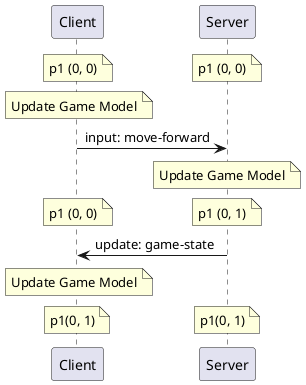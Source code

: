 @startuml Basic Network - Sequence

participant Client
participant Server

note over Client: p1 (0, 0)
/ note over Server: p1 (0, 0)

note over Client: Update Game Model

Client -> Server: input: move-forward
note over Server: Update Game Model
note over Client: p1 (0, 0)
/ note over Server: p1 (0, 1)
Server -> Client: update: game-state

note over Client: Update Game Model
note over Client: p1(0, 1)
/ note over Server: p1(0, 1)

@enduml
